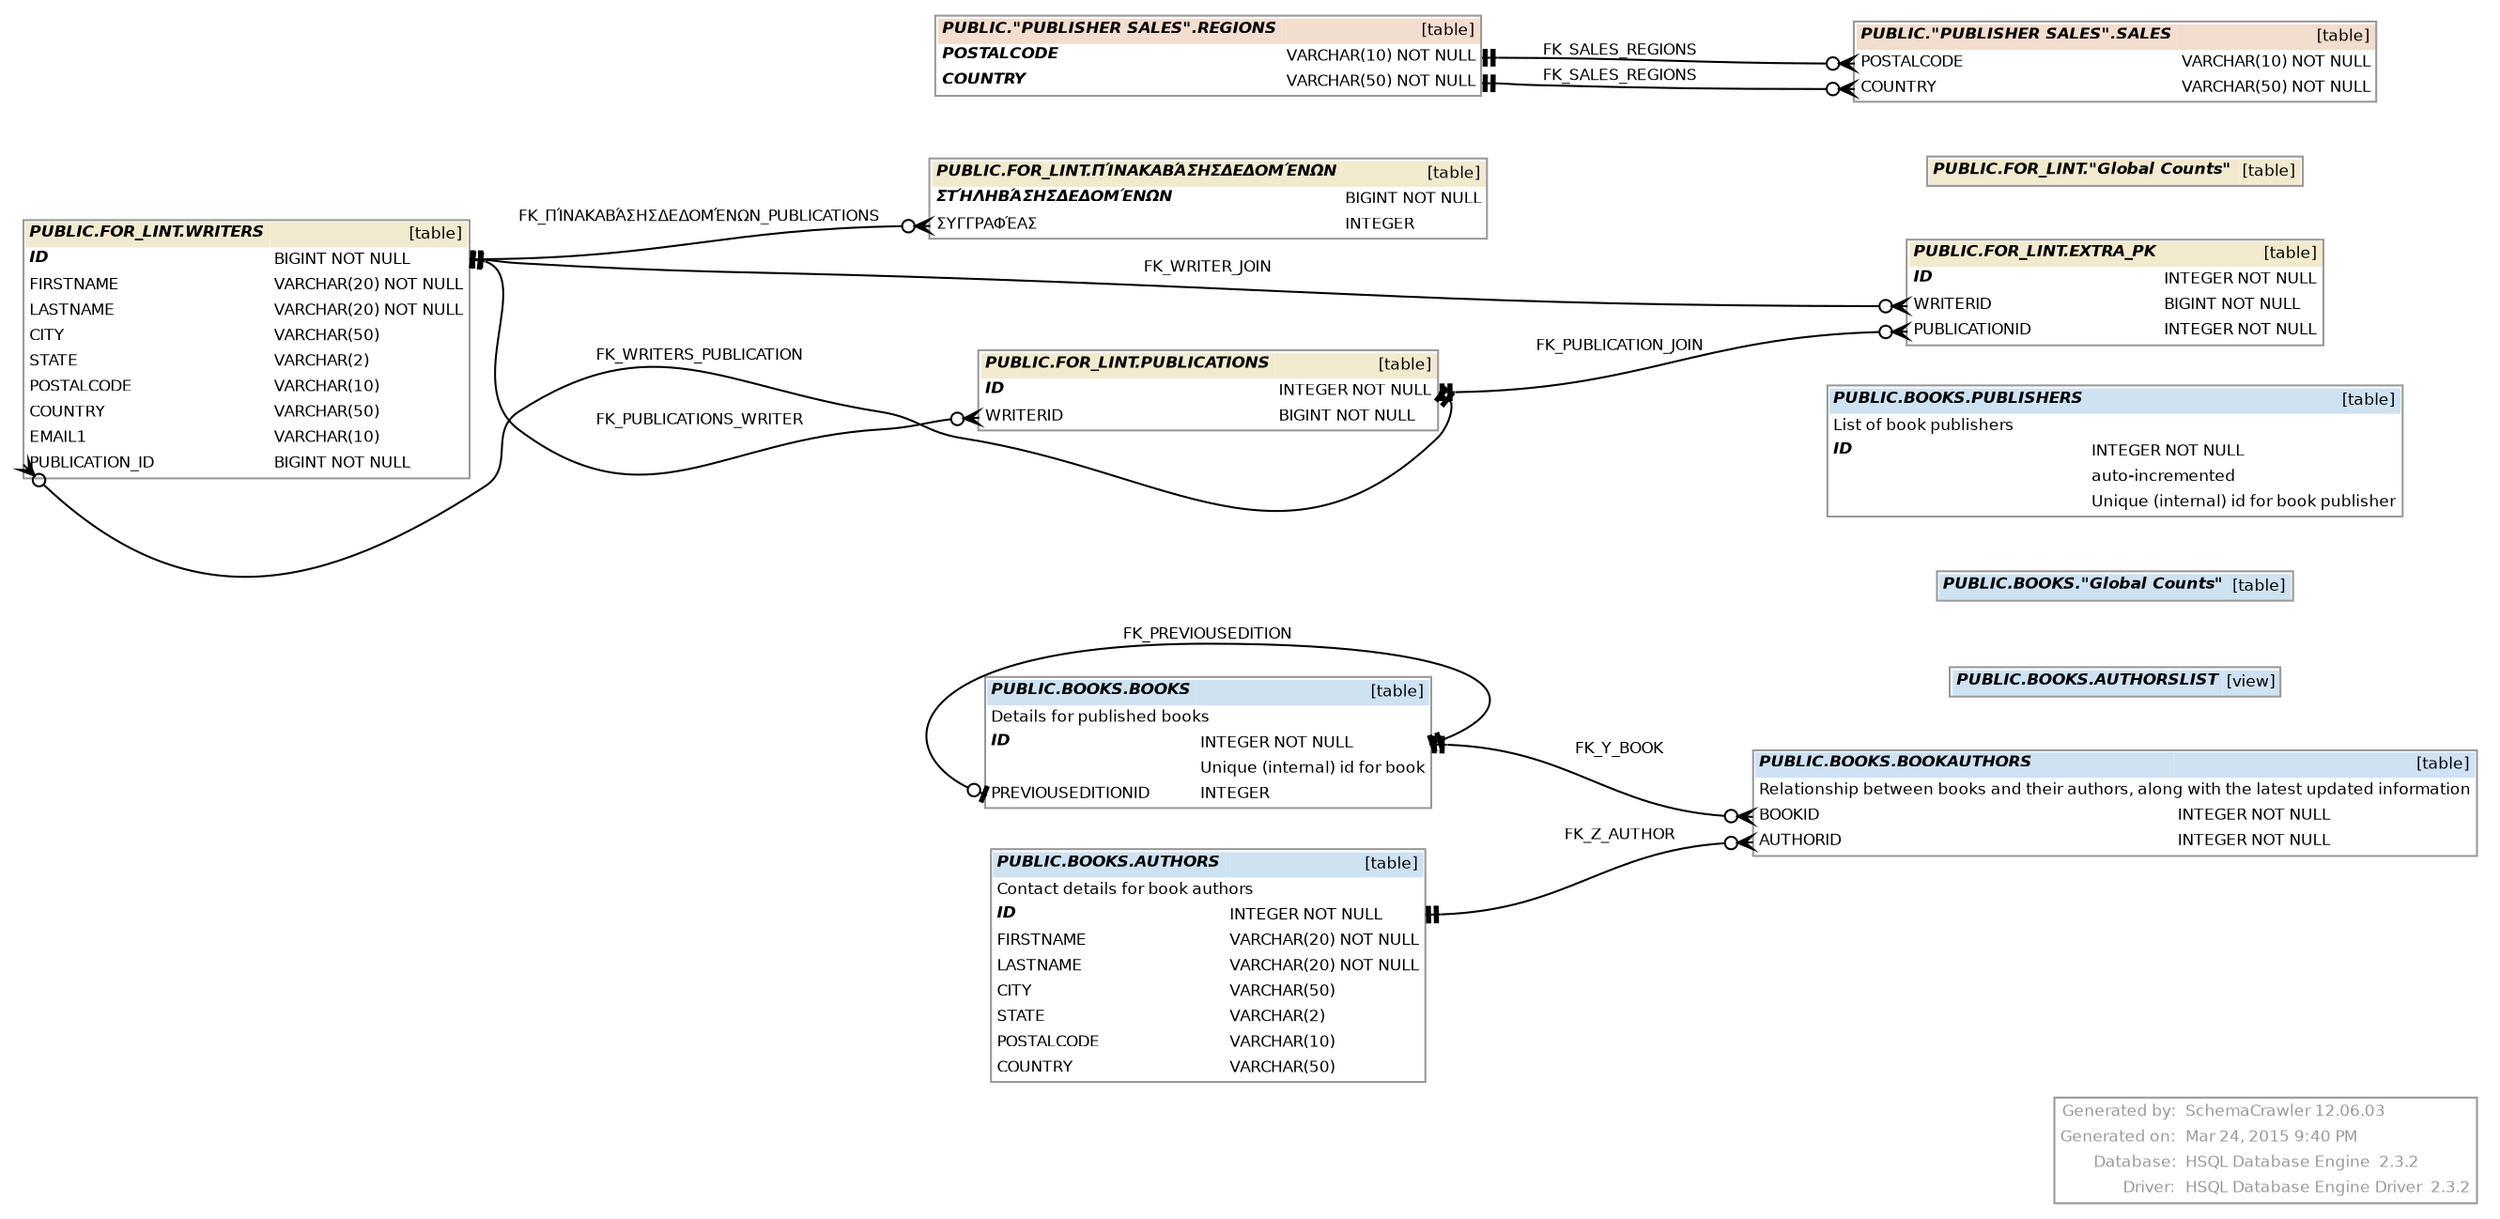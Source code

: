 digraph "SchemaCrawler_Diagram" {

  graph [
    nodesep="0.18"
    ranksep="0.46"
    rankdir="RL"
    fontname="Helvetica"
    fontsize="8"
  ];
  
  node [
    fontname="Helvetica"
    fontsize="8"
    shape="plaintext"
  ];
  
  edge [
    fontname="Helvetica"
    fontsize="8"  
    arrowsize="0.8"
  ];


  graph [fontcolor="#999999", 
    label=<
<table color="#999999" border="1" cellborder="0" cellspacing="0">
	<tr>
		<td align='right'>Generated by:</td>
		<td align='left'>SchemaCrawler 12.06.03</td>
	</tr>
	<tr>
		<td align='right'>Generated on:</td>
		<td align='left'>Mar 24, 2015 9:40 PM</td>
	</tr>
	<tr>
		<td align='right'>Database:</td>
		<td align='left'>HSQL Database Engine  2.3.2</td>
	</tr>
	<tr>
		<td align='right'>Driver:</td>
		<td align='left'>HSQL Database Engine Driver  2.3.2</td>
	</tr>
      </table>    >
    labeljust=r
    labelloc=b
  ];

  /* PUBLIC.BOOKS.AUTHORS -=-=-=-=-=-=-=-=-=-=-=-=-=- */
  "authors_a0708ac5" [
    label=<
      <table border="1" cellborder="0" cellpadding="2" cellspacing="0" bgcolor="white" color="#999999">
	<tr>
		<td colspan='2' bgcolor='#CEE2F2' align='left'><b><i>PUBLIC.BOOKS.AUTHORS</i></b></td>
		<td bgcolor='#CEE2F2' align='right'>[table]</td>
	</tr>
	<tr>
		<td colspan='3' align='left'>Contact details for book authors</td>
	</tr>
	<tr>
		<td port='id_a0708ac5.start' align='left'><b><i>ID</i></b></td>
		<td align='left'> </td>
		<td port='id_a0708ac5.end' align='left'>INTEGER NOT NULL</td>
	</tr>
	<tr>
		<td port='firstname_a0708ac5.start' align='left'>FIRSTNAME</td>
		<td align='left'> </td>
		<td port='firstname_a0708ac5.end' align='left'>VARCHAR(20) NOT NULL</td>
	</tr>
	<tr>
		<td port='lastname_a0708ac5.start' align='left'>LASTNAME</td>
		<td align='left'> </td>
		<td port='lastname_a0708ac5.end' align='left'>VARCHAR(20) NOT NULL</td>
	</tr>
	<tr>
		<td port='city_a0708ac5.start' align='left'>CITY</td>
		<td align='left'> </td>
		<td port='city_a0708ac5.end' align='left'>VARCHAR(50)</td>
	</tr>
	<tr>
		<td port='state_a0708ac5.start' align='left'>STATE</td>
		<td align='left'> </td>
		<td port='state_a0708ac5.end' align='left'>VARCHAR(2)</td>
	</tr>
	<tr>
		<td port='postalcode_a0708ac5.start' align='left'>POSTALCODE</td>
		<td align='left'> </td>
		<td port='postalcode_a0708ac5.end' align='left'>VARCHAR(10)</td>
	</tr>
	<tr>
		<td port='country_a0708ac5.start' align='left'>COUNTRY</td>
		<td align='left'> </td>
		<td port='country_a0708ac5.end' align='left'>VARCHAR(50)</td>
	</tr>
      </table>
    >
  ];

  "bookauthors_a0708ac5":"authorid_a0708ac5.start":w -> "authors_a0708ac5":"id_a0708ac5.end":e [label=<FK_Z_AUTHOR> style="solid" dir="both" arrowhead="teetee" arrowtail="crowodot"];


  /* PUBLIC.BOOKS.AUTHORSLIST -=-=-=-=-=-=-=-=-=-=-=-=-=- */
  "authorslist_a0708ac5" [
    label=<
      <table border="1" cellborder="0" cellpadding="2" cellspacing="0" bgcolor="white" color="#999999">
	<tr>
		<td colspan='2' bgcolor='#CEE2F2' align='left'><b><i>PUBLIC.BOOKS.AUTHORSLIST</i></b></td>
		<td bgcolor='#CEE2F2' align='right'>[view]</td>
	</tr>
      </table>
    >
  ];



  /* PUBLIC.BOOKS.BOOKAUTHORS -=-=-=-=-=-=-=-=-=-=-=-=-=- */
  "bookauthors_a0708ac5" [
    label=<
      <table border="1" cellborder="0" cellpadding="2" cellspacing="0" bgcolor="white" color="#999999">
	<tr>
		<td colspan='2' bgcolor='#CEE2F2' align='left'><b><i>PUBLIC.BOOKS.BOOKAUTHORS</i></b></td>
		<td bgcolor='#CEE2F2' align='right'>[table]</td>
	</tr>
	<tr>
		<td colspan='3' align='left'>Relationship between books and their authors, along with the latest updated information</td>
	</tr>
	<tr>
		<td port='bookid_a0708ac5.start' align='left'>BOOKID</td>
		<td align='left'> </td>
		<td port='bookid_a0708ac5.end' align='left'>INTEGER NOT NULL</td>
	</tr>
	<tr>
		<td port='authorid_a0708ac5.start' align='left'>AUTHORID</td>
		<td align='left'> </td>
		<td port='authorid_a0708ac5.end' align='left'>INTEGER NOT NULL</td>
	</tr>
      </table>
    >
  ];



  /* PUBLIC.BOOKS.BOOKS -=-=-=-=-=-=-=-=-=-=-=-=-=- */
  "books_a0708ac5" [
    label=<
      <table border="1" cellborder="0" cellpadding="2" cellspacing="0" bgcolor="white" color="#999999">
	<tr>
		<td colspan='2' bgcolor='#CEE2F2' align='left'><b><i>PUBLIC.BOOKS.BOOKS</i></b></td>
		<td bgcolor='#CEE2F2' align='right'>[table]</td>
	</tr>
	<tr>
		<td colspan='3' align='left'>Details for published books</td>
	</tr>
	<tr>
		<td port='id_a0708ac5.start' align='left'><b><i>ID</i></b></td>
		<td align='left'> </td>
		<td port='id_a0708ac5.end' align='left'>INTEGER NOT NULL</td>
	</tr>
	<tr>
		<td align='left'></td>
		<td align='left'> </td>
		<td align='left'>Unique (internal) id for book</td>
	</tr>
	<tr>
		<td port='previouseditionid_a0708ac5.start' align='left'>PREVIOUSEDITIONID</td>
		<td align='left'> </td>
		<td port='previouseditionid_a0708ac5.end' align='left'>INTEGER</td>
	</tr>
      </table>
    >
  ];

  "bookauthors_a0708ac5":"bookid_a0708ac5.start":w -> "books_a0708ac5":"id_a0708ac5.end":e [label=<FK_Y_BOOK> style="solid" dir="both" arrowhead="teetee" arrowtail="crowodot"];
  "books_a0708ac5":"previouseditionid_a0708ac5.start":w -> "books_a0708ac5":"id_a0708ac5.end":e [label=<FK_PREVIOUSEDITION> style="solid" dir="both" arrowhead="teetee" arrowtail="teeodot"];


  /* PUBLIC.BOOKS."Global Counts" -=-=-=-=-=-=-=-=-=-=-=-=-=- */
  "globalcounts_a0708ac5" [
    label=<
      <table border="1" cellborder="0" cellpadding="2" cellspacing="0" bgcolor="white" color="#999999">
	<tr>
		<td colspan='2' bgcolor='#CEE2F2' align='left'><b><i>PUBLIC.BOOKS."Global Counts"</i></b></td>
		<td bgcolor='#CEE2F2' align='right'>[table]</td>
	</tr>
      </table>
    >
  ];



  /* PUBLIC.BOOKS.PUBLISHERS -=-=-=-=-=-=-=-=-=-=-=-=-=- */
  "publishers_a0708ac5" [
    label=<
      <table border="1" cellborder="0" cellpadding="2" cellspacing="0" bgcolor="white" color="#999999">
	<tr>
		<td colspan='2' bgcolor='#CEE2F2' align='left'><b><i>PUBLIC.BOOKS.PUBLISHERS</i></b></td>
		<td bgcolor='#CEE2F2' align='right'>[table]</td>
	</tr>
	<tr>
		<td colspan='3' align='left'>List of book publishers</td>
	</tr>
	<tr>
		<td port='id_a0708ac5.start' align='left'><b><i>ID</i></b></td>
		<td align='left'> </td>
		<td port='id_a0708ac5.end' align='left'>INTEGER NOT NULL</td>
	</tr>
	<tr>
		<td align='left'></td>
		<td align='left'> </td>
		<td align='left'>auto-incremented</td>
	</tr>
	<tr>
		<td align='left'></td>
		<td align='left'> </td>
		<td align='left'>Unique (internal) id for book publisher</td>
	</tr>
      </table>
    >
  ];



  /* PUBLIC.FOR_LINT.EXTRA_PK -=-=-=-=-=-=-=-=-=-=-=-=-=- */
  "extra_pk_2e5fc3be" [
    label=<
      <table border="1" cellborder="0" cellpadding="2" cellspacing="0" bgcolor="white" color="#999999">
	<tr>
		<td colspan='2' bgcolor='#F2EACE' align='left'><b><i>PUBLIC.FOR_LINT.EXTRA_PK</i></b></td>
		<td bgcolor='#F2EACE' align='right'>[table]</td>
	</tr>
	<tr>
		<td port='id_2e5fc3be.start' align='left'><b><i>ID</i></b></td>
		<td align='left'> </td>
		<td port='id_2e5fc3be.end' align='left'>INTEGER NOT NULL</td>
	</tr>
	<tr>
		<td port='writerid_2e5fc3be.start' align='left'>WRITERID</td>
		<td align='left'> </td>
		<td port='writerid_2e5fc3be.end' align='left'>BIGINT NOT NULL</td>
	</tr>
	<tr>
		<td port='publicationid_2e5fc3be.start' align='left'>PUBLICATIONID</td>
		<td align='left'> </td>
		<td port='publicationid_2e5fc3be.end' align='left'>INTEGER NOT NULL</td>
	</tr>
      </table>
    >
  ];



  /* PUBLIC.FOR_LINT."Global Counts" -=-=-=-=-=-=-=-=-=-=-=-=-=- */
  "globalcounts_2e5fc3be" [
    label=<
      <table border="1" cellborder="0" cellpadding="2" cellspacing="0" bgcolor="white" color="#999999">
	<tr>
		<td colspan='2' bgcolor='#F2EACE' align='left'><b><i>PUBLIC.FOR_LINT."Global Counts"</i></b></td>
		<td bgcolor='#F2EACE' align='right'>[table]</td>
	</tr>
      </table>
    >
  ];



  /* PUBLIC.FOR_LINT.PUBLICATIONS -=-=-=-=-=-=-=-=-=-=-=-=-=- */
  "publications_2e5fc3be" [
    label=<
      <table border="1" cellborder="0" cellpadding="2" cellspacing="0" bgcolor="white" color="#999999">
	<tr>
		<td colspan='2' bgcolor='#F2EACE' align='left'><b><i>PUBLIC.FOR_LINT.PUBLICATIONS</i></b></td>
		<td bgcolor='#F2EACE' align='right'>[table]</td>
	</tr>
	<tr>
		<td port='id_2e5fc3be.start' align='left'><b><i>ID</i></b></td>
		<td align='left'> </td>
		<td port='id_2e5fc3be.end' align='left'>INTEGER NOT NULL</td>
	</tr>
	<tr>
		<td port='writerid_2e5fc3be.start' align='left'>WRITERID</td>
		<td align='left'> </td>
		<td port='writerid_2e5fc3be.end' align='left'>BIGINT NOT NULL</td>
	</tr>
      </table>
    >
  ];

  "extra_pk_2e5fc3be":"publicationid_2e5fc3be.start":w -> "publications_2e5fc3be":"id_2e5fc3be.end":e [label=<FK_PUBLICATION_JOIN> style="solid" dir="both" arrowhead="teetee" arrowtail="crowodot"];
  "writers_2e5fc3be":"publication_id_2e5fc3be.start":w -> "publications_2e5fc3be":"id_2e5fc3be.end":e [label=<FK_WRITERS_PUBLICATION> style="solid" dir="both" arrowhead="teetee" arrowtail="crowodot"];


  /* PUBLIC.FOR_LINT.WRITERS -=-=-=-=-=-=-=-=-=-=-=-=-=- */
  "writers_2e5fc3be" [
    label=<
      <table border="1" cellborder="0" cellpadding="2" cellspacing="0" bgcolor="white" color="#999999">
	<tr>
		<td colspan='2' bgcolor='#F2EACE' align='left'><b><i>PUBLIC.FOR_LINT.WRITERS</i></b></td>
		<td bgcolor='#F2EACE' align='right'>[table]</td>
	</tr>
	<tr>
		<td port='id_2e5fc3be.start' align='left'><b><i>ID</i></b></td>
		<td align='left'> </td>
		<td port='id_2e5fc3be.end' align='left'>BIGINT NOT NULL</td>
	</tr>
	<tr>
		<td port='firstname_2e5fc3be.start' align='left'>FIRSTNAME</td>
		<td align='left'> </td>
		<td port='firstname_2e5fc3be.end' align='left'>VARCHAR(20) NOT NULL</td>
	</tr>
	<tr>
		<td port='lastname_2e5fc3be.start' align='left'>LASTNAME</td>
		<td align='left'> </td>
		<td port='lastname_2e5fc3be.end' align='left'>VARCHAR(20) NOT NULL</td>
	</tr>
	<tr>
		<td port='city_2e5fc3be.start' align='left'>CITY</td>
		<td align='left'> </td>
		<td port='city_2e5fc3be.end' align='left'>VARCHAR(50)</td>
	</tr>
	<tr>
		<td port='state_2e5fc3be.start' align='left'>STATE</td>
		<td align='left'> </td>
		<td port='state_2e5fc3be.end' align='left'>VARCHAR(2)</td>
	</tr>
	<tr>
		<td port='postalcode_2e5fc3be.start' align='left'>POSTALCODE</td>
		<td align='left'> </td>
		<td port='postalcode_2e5fc3be.end' align='left'>VARCHAR(10)</td>
	</tr>
	<tr>
		<td port='country_2e5fc3be.start' align='left'>COUNTRY</td>
		<td align='left'> </td>
		<td port='country_2e5fc3be.end' align='left'>VARCHAR(50)</td>
	</tr>
	<tr>
		<td port='email1_2e5fc3be.start' align='left'>EMAIL1</td>
		<td align='left'> </td>
		<td port='email1_2e5fc3be.end' align='left'>VARCHAR(10)</td>
	</tr>
	<tr>
		<td port='publication_id_2e5fc3be.start' align='left'>PUBLICATION_ID</td>
		<td align='left'> </td>
		<td port='publication_id_2e5fc3be.end' align='left'>BIGINT NOT NULL</td>
	</tr>
      </table>
    >
  ];

  "extra_pk_2e5fc3be":"writerid_2e5fc3be.start":w -> "writers_2e5fc3be":"id_2e5fc3be.end":e [label=<FK_WRITER_JOIN> style="solid" dir="both" arrowhead="teetee" arrowtail="crowodot"];
  "publications_2e5fc3be":"writerid_2e5fc3be.start":w -> "writers_2e5fc3be":"id_2e5fc3be.end":e [label=<FK_PUBLICATIONS_WRITER> style="solid" dir="both" arrowhead="teetee" arrowtail="crowodot"];
  "πίνακαβάσησδεδομένων_2e5fc3be":"συγγραφέασ_2e5fc3be.start":w -> "writers_2e5fc3be":"id_2e5fc3be.end":e [label=<FK_ΠΊΝΑΚΑΒΆΣΗΣΔΕΔΟΜΈΝΩΝ_PUBLICATIONS> style="solid" dir="both" arrowhead="teetee" arrowtail="crowodot"];


  /* PUBLIC.FOR_LINT.ΠΊΝΑΚΑΒΆΣΗΣΔΕΔΟΜΈΝΩΝ -=-=-=-=-=-=-=-=-=-=-=-=-=- */
  "πίνακαβάσησδεδομένων_2e5fc3be" [
    label=<
      <table border="1" cellborder="0" cellpadding="2" cellspacing="0" bgcolor="white" color="#999999">
	<tr>
		<td colspan='2' bgcolor='#F2EACE' align='left'><b><i>PUBLIC.FOR_LINT.ΠΊΝΑΚΑΒΆΣΗΣΔΕΔΟΜΈΝΩΝ</i></b></td>
		<td bgcolor='#F2EACE' align='right'>[table]</td>
	</tr>
	<tr>
		<td port='στήληβάσησδεδομένων_2e5fc3be.start' align='left'><b><i>ΣΤΉΛΗΒΆΣΗΣΔΕΔΟΜΈΝΩΝ</i></b></td>
		<td align='left'> </td>
		<td port='στήληβάσησδεδομένων_2e5fc3be.end' align='left'>BIGINT NOT NULL</td>
	</tr>
	<tr>
		<td port='συγγραφέασ_2e5fc3be.start' align='left'>ΣΥΓΓΡΑΦΈΑΣ</td>
		<td align='left'> </td>
		<td port='συγγραφέασ_2e5fc3be.end' align='left'>INTEGER</td>
	</tr>
      </table>
    >
  ];



  /* PUBLIC."PUBLISHER SALES".REGIONS -=-=-=-=-=-=-=-=-=-=-=-=-=- */
  "regions_ad084f57" [
    label=<
      <table border="1" cellborder="0" cellpadding="2" cellspacing="0" bgcolor="white" color="#999999">
	<tr>
		<td colspan='2' bgcolor='#F2DDCE' align='left'><b><i>PUBLIC."PUBLISHER SALES".REGIONS</i></b></td>
		<td bgcolor='#F2DDCE' align='right'>[table]</td>
	</tr>
	<tr>
		<td port='postalcode_ad084f57.start' align='left'><b><i>POSTALCODE</i></b></td>
		<td align='left'> </td>
		<td port='postalcode_ad084f57.end' align='left'>VARCHAR(10) NOT NULL</td>
	</tr>
	<tr>
		<td port='country_ad084f57.start' align='left'><b><i>COUNTRY</i></b></td>
		<td align='left'> </td>
		<td port='country_ad084f57.end' align='left'>VARCHAR(50) NOT NULL</td>
	</tr>
      </table>
    >
  ];

  "sales_ad084f57":"postalcode_ad084f57.start":w -> "regions_ad084f57":"postalcode_ad084f57.end":e [label=<FK_SALES_REGIONS> style="solid" dir="both" arrowhead="teetee" arrowtail="crowodot"];
  "sales_ad084f57":"country_ad084f57.start":w -> "regions_ad084f57":"country_ad084f57.end":e [label=<FK_SALES_REGIONS> style="solid" dir="both" arrowhead="teetee" arrowtail="crowodot"];


  /* PUBLIC."PUBLISHER SALES".SALES -=-=-=-=-=-=-=-=-=-=-=-=-=- */
  "sales_ad084f57" [
    label=<
      <table border="1" cellborder="0" cellpadding="2" cellspacing="0" bgcolor="white" color="#999999">
	<tr>
		<td colspan='2' bgcolor='#F2DDCE' align='left'><b><i>PUBLIC."PUBLISHER SALES".SALES</i></b></td>
		<td bgcolor='#F2DDCE' align='right'>[table]</td>
	</tr>
	<tr>
		<td port='postalcode_ad084f57.start' align='left'>POSTALCODE</td>
		<td align='left'> </td>
		<td port='postalcode_ad084f57.end' align='left'>VARCHAR(10) NOT NULL</td>
	</tr>
	<tr>
		<td port='country_ad084f57.start' align='left'>COUNTRY</td>
		<td align='left'> </td>
		<td port='country_ad084f57.end' align='left'>VARCHAR(50) NOT NULL</td>
	</tr>
      </table>
    >
  ];



}
